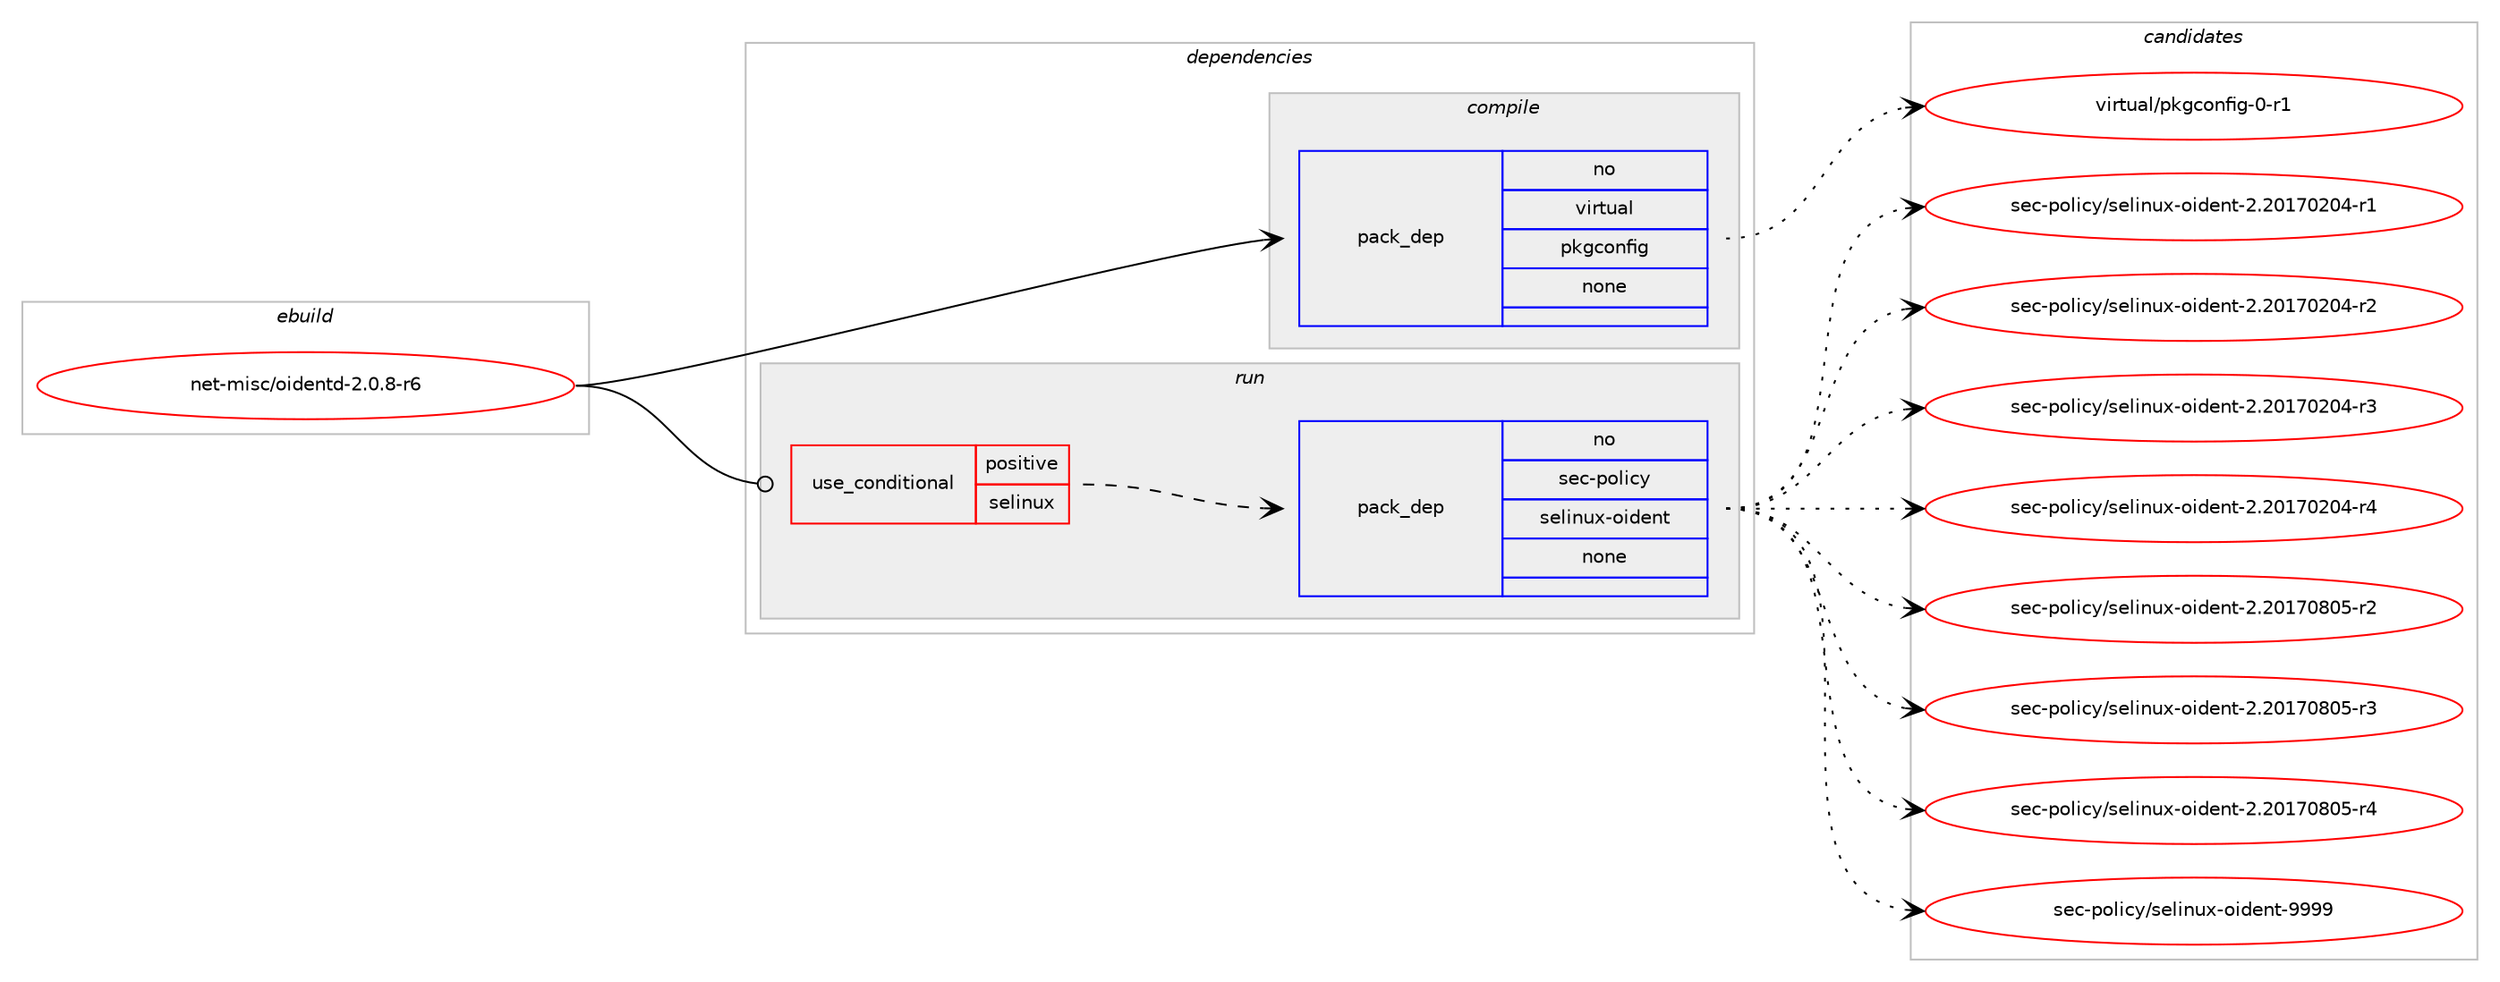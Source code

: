 digraph prolog {

# *************
# Graph options
# *************

newrank=true;
concentrate=true;
compound=true;
graph [rankdir=LR,fontname=Helvetica,fontsize=10,ranksep=1.5];#, ranksep=2.5, nodesep=0.2];
edge  [arrowhead=vee];
node  [fontname=Helvetica,fontsize=10];

# **********
# The ebuild
# **********

subgraph cluster_leftcol {
color=gray;
rank=same;
label=<<i>ebuild</i>>;
id [label="net-misc/oidentd-2.0.8-r6", color=red, width=4, href="../net-misc/oidentd-2.0.8-r6.svg"];
}

# ****************
# The dependencies
# ****************

subgraph cluster_midcol {
color=gray;
label=<<i>dependencies</i>>;
subgraph cluster_compile {
fillcolor="#eeeeee";
style=filled;
label=<<i>compile</i>>;
subgraph pack1257 {
dependency1841 [label=<<TABLE BORDER="0" CELLBORDER="1" CELLSPACING="0" CELLPADDING="4" WIDTH="220"><TR><TD ROWSPAN="6" CELLPADDING="30">pack_dep</TD></TR><TR><TD WIDTH="110">no</TD></TR><TR><TD>virtual</TD></TR><TR><TD>pkgconfig</TD></TR><TR><TD>none</TD></TR><TR><TD></TD></TR></TABLE>>, shape=none, color=blue];
}
id:e -> dependency1841:w [weight=20,style="solid",arrowhead="vee"];
}
subgraph cluster_compileandrun {
fillcolor="#eeeeee";
style=filled;
label=<<i>compile and run</i>>;
}
subgraph cluster_run {
fillcolor="#eeeeee";
style=filled;
label=<<i>run</i>>;
subgraph cond531 {
dependency1842 [label=<<TABLE BORDER="0" CELLBORDER="1" CELLSPACING="0" CELLPADDING="4"><TR><TD ROWSPAN="3" CELLPADDING="10">use_conditional</TD></TR><TR><TD>positive</TD></TR><TR><TD>selinux</TD></TR></TABLE>>, shape=none, color=red];
subgraph pack1258 {
dependency1843 [label=<<TABLE BORDER="0" CELLBORDER="1" CELLSPACING="0" CELLPADDING="4" WIDTH="220"><TR><TD ROWSPAN="6" CELLPADDING="30">pack_dep</TD></TR><TR><TD WIDTH="110">no</TD></TR><TR><TD>sec-policy</TD></TR><TR><TD>selinux-oident</TD></TR><TR><TD>none</TD></TR><TR><TD></TD></TR></TABLE>>, shape=none, color=blue];
}
dependency1842:e -> dependency1843:w [weight=20,style="dashed",arrowhead="vee"];
}
id:e -> dependency1842:w [weight=20,style="solid",arrowhead="odot"];
}
}

# **************
# The candidates
# **************

subgraph cluster_choices {
rank=same;
color=gray;
label=<<i>candidates</i>>;

subgraph choice1257 {
color=black;
nodesep=1;
choice11810511411611797108471121071039911111010210510345484511449 [label="virtual/pkgconfig-0-r1", color=red, width=4,href="../virtual/pkgconfig-0-r1.svg"];
dependency1841:e -> choice11810511411611797108471121071039911111010210510345484511449:w [style=dotted,weight="100"];
}
subgraph choice1258 {
color=black;
nodesep=1;
choice115101994511211110810599121471151011081051101171204511110510010111011645504650484955485048524511449 [label="sec-policy/selinux-oident-2.20170204-r1", color=red, width=4,href="../sec-policy/selinux-oident-2.20170204-r1.svg"];
choice115101994511211110810599121471151011081051101171204511110510010111011645504650484955485048524511450 [label="sec-policy/selinux-oident-2.20170204-r2", color=red, width=4,href="../sec-policy/selinux-oident-2.20170204-r2.svg"];
choice115101994511211110810599121471151011081051101171204511110510010111011645504650484955485048524511451 [label="sec-policy/selinux-oident-2.20170204-r3", color=red, width=4,href="../sec-policy/selinux-oident-2.20170204-r3.svg"];
choice115101994511211110810599121471151011081051101171204511110510010111011645504650484955485048524511452 [label="sec-policy/selinux-oident-2.20170204-r4", color=red, width=4,href="../sec-policy/selinux-oident-2.20170204-r4.svg"];
choice115101994511211110810599121471151011081051101171204511110510010111011645504650484955485648534511450 [label="sec-policy/selinux-oident-2.20170805-r2", color=red, width=4,href="../sec-policy/selinux-oident-2.20170805-r2.svg"];
choice115101994511211110810599121471151011081051101171204511110510010111011645504650484955485648534511451 [label="sec-policy/selinux-oident-2.20170805-r3", color=red, width=4,href="../sec-policy/selinux-oident-2.20170805-r3.svg"];
choice115101994511211110810599121471151011081051101171204511110510010111011645504650484955485648534511452 [label="sec-policy/selinux-oident-2.20170805-r4", color=red, width=4,href="../sec-policy/selinux-oident-2.20170805-r4.svg"];
choice11510199451121111081059912147115101108105110117120451111051001011101164557575757 [label="sec-policy/selinux-oident-9999", color=red, width=4,href="../sec-policy/selinux-oident-9999.svg"];
dependency1843:e -> choice115101994511211110810599121471151011081051101171204511110510010111011645504650484955485048524511449:w [style=dotted,weight="100"];
dependency1843:e -> choice115101994511211110810599121471151011081051101171204511110510010111011645504650484955485048524511450:w [style=dotted,weight="100"];
dependency1843:e -> choice115101994511211110810599121471151011081051101171204511110510010111011645504650484955485048524511451:w [style=dotted,weight="100"];
dependency1843:e -> choice115101994511211110810599121471151011081051101171204511110510010111011645504650484955485048524511452:w [style=dotted,weight="100"];
dependency1843:e -> choice115101994511211110810599121471151011081051101171204511110510010111011645504650484955485648534511450:w [style=dotted,weight="100"];
dependency1843:e -> choice115101994511211110810599121471151011081051101171204511110510010111011645504650484955485648534511451:w [style=dotted,weight="100"];
dependency1843:e -> choice115101994511211110810599121471151011081051101171204511110510010111011645504650484955485648534511452:w [style=dotted,weight="100"];
dependency1843:e -> choice11510199451121111081059912147115101108105110117120451111051001011101164557575757:w [style=dotted,weight="100"];
}
}

}
